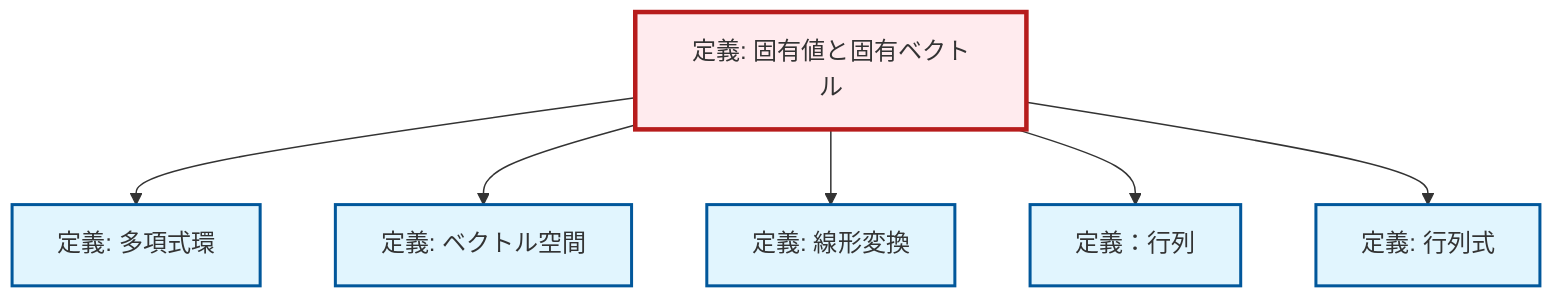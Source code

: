 graph TD
    classDef definition fill:#e1f5fe,stroke:#01579b,stroke-width:2px
    classDef theorem fill:#f3e5f5,stroke:#4a148c,stroke-width:2px
    classDef axiom fill:#fff3e0,stroke:#e65100,stroke-width:2px
    classDef example fill:#e8f5e9,stroke:#1b5e20,stroke-width:2px
    classDef current fill:#ffebee,stroke:#b71c1c,stroke-width:3px
    def-matrix["定義：行列"]:::definition
    def-determinant["定義: 行列式"]:::definition
    def-eigenvalue-eigenvector["定義: 固有値と固有ベクトル"]:::definition
    def-vector-space["定義: ベクトル空間"]:::definition
    def-polynomial-ring["定義: 多項式環"]:::definition
    def-linear-transformation["定義: 線形変換"]:::definition
    def-eigenvalue-eigenvector --> def-polynomial-ring
    def-eigenvalue-eigenvector --> def-vector-space
    def-eigenvalue-eigenvector --> def-linear-transformation
    def-eigenvalue-eigenvector --> def-matrix
    def-eigenvalue-eigenvector --> def-determinant
    class def-eigenvalue-eigenvector current
